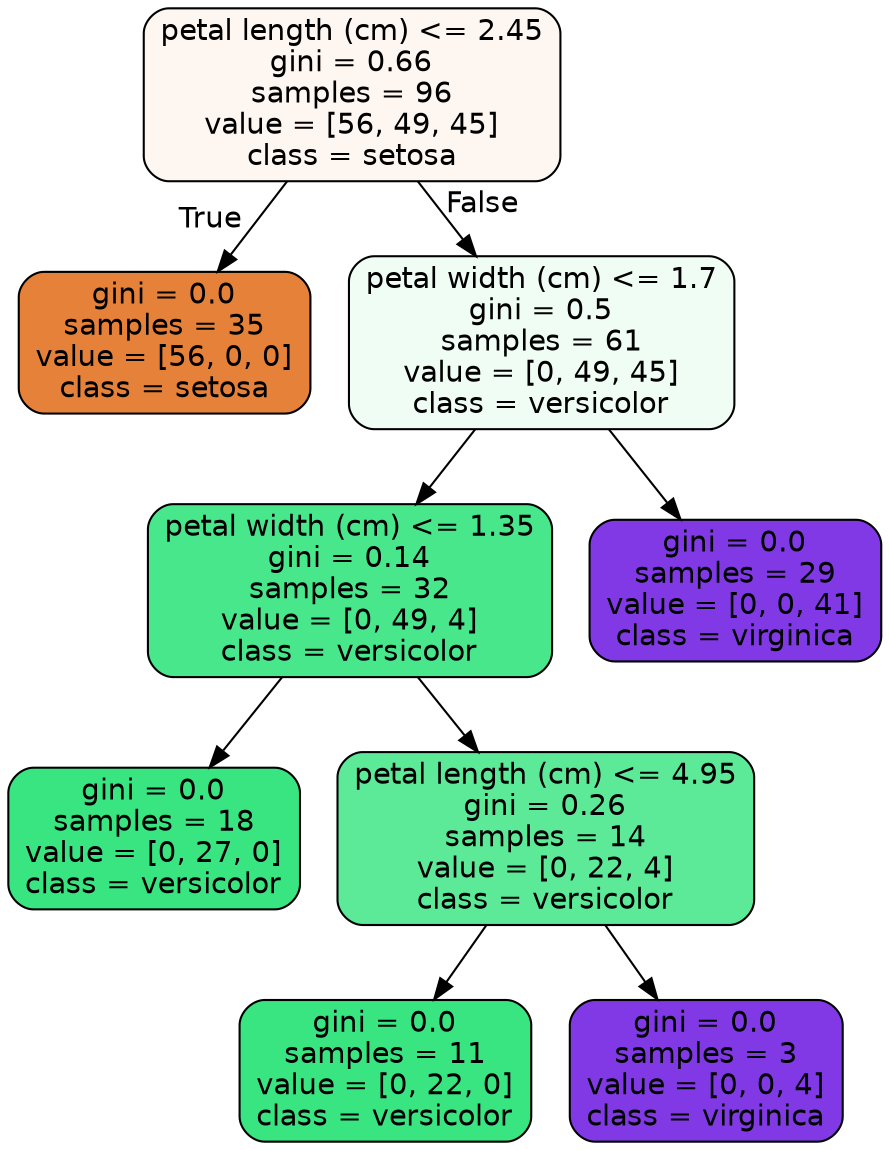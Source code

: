 digraph Tree {
node [shape=box, style="filled, rounded", color="black", fontname=helvetica] ;
edge [fontname=helvetica] ;
0 [label="petal length (cm) <= 2.45\ngini = 0.66\nsamples = 96\nvalue = [56, 49, 45]\nclass = setosa", fillcolor="#fdf6f1"] ;
1 [label="gini = 0.0\nsamples = 35\nvalue = [56, 0, 0]\nclass = setosa", fillcolor="#e58139"] ;
0 -> 1 [labeldistance=2.5, labelangle=45, headlabel="True"] ;
2 [label="petal width (cm) <= 1.7\ngini = 0.5\nsamples = 61\nvalue = [0, 49, 45]\nclass = versicolor", fillcolor="#effdf5"] ;
0 -> 2 [labeldistance=2.5, labelangle=-45, headlabel="False"] ;
3 [label="petal width (cm) <= 1.35\ngini = 0.14\nsamples = 32\nvalue = [0, 49, 4]\nclass = versicolor", fillcolor="#49e78b"] ;
2 -> 3 ;
4 [label="gini = 0.0\nsamples = 18\nvalue = [0, 27, 0]\nclass = versicolor", fillcolor="#39e581"] ;
3 -> 4 ;
5 [label="petal length (cm) <= 4.95\ngini = 0.26\nsamples = 14\nvalue = [0, 22, 4]\nclass = versicolor", fillcolor="#5dea98"] ;
3 -> 5 ;
6 [label="gini = 0.0\nsamples = 11\nvalue = [0, 22, 0]\nclass = versicolor", fillcolor="#39e581"] ;
5 -> 6 ;
7 [label="gini = 0.0\nsamples = 3\nvalue = [0, 0, 4]\nclass = virginica", fillcolor="#8139e5"] ;
5 -> 7 ;
8 [label="gini = 0.0\nsamples = 29\nvalue = [0, 0, 41]\nclass = virginica", fillcolor="#8139e5"] ;
2 -> 8 ;
}